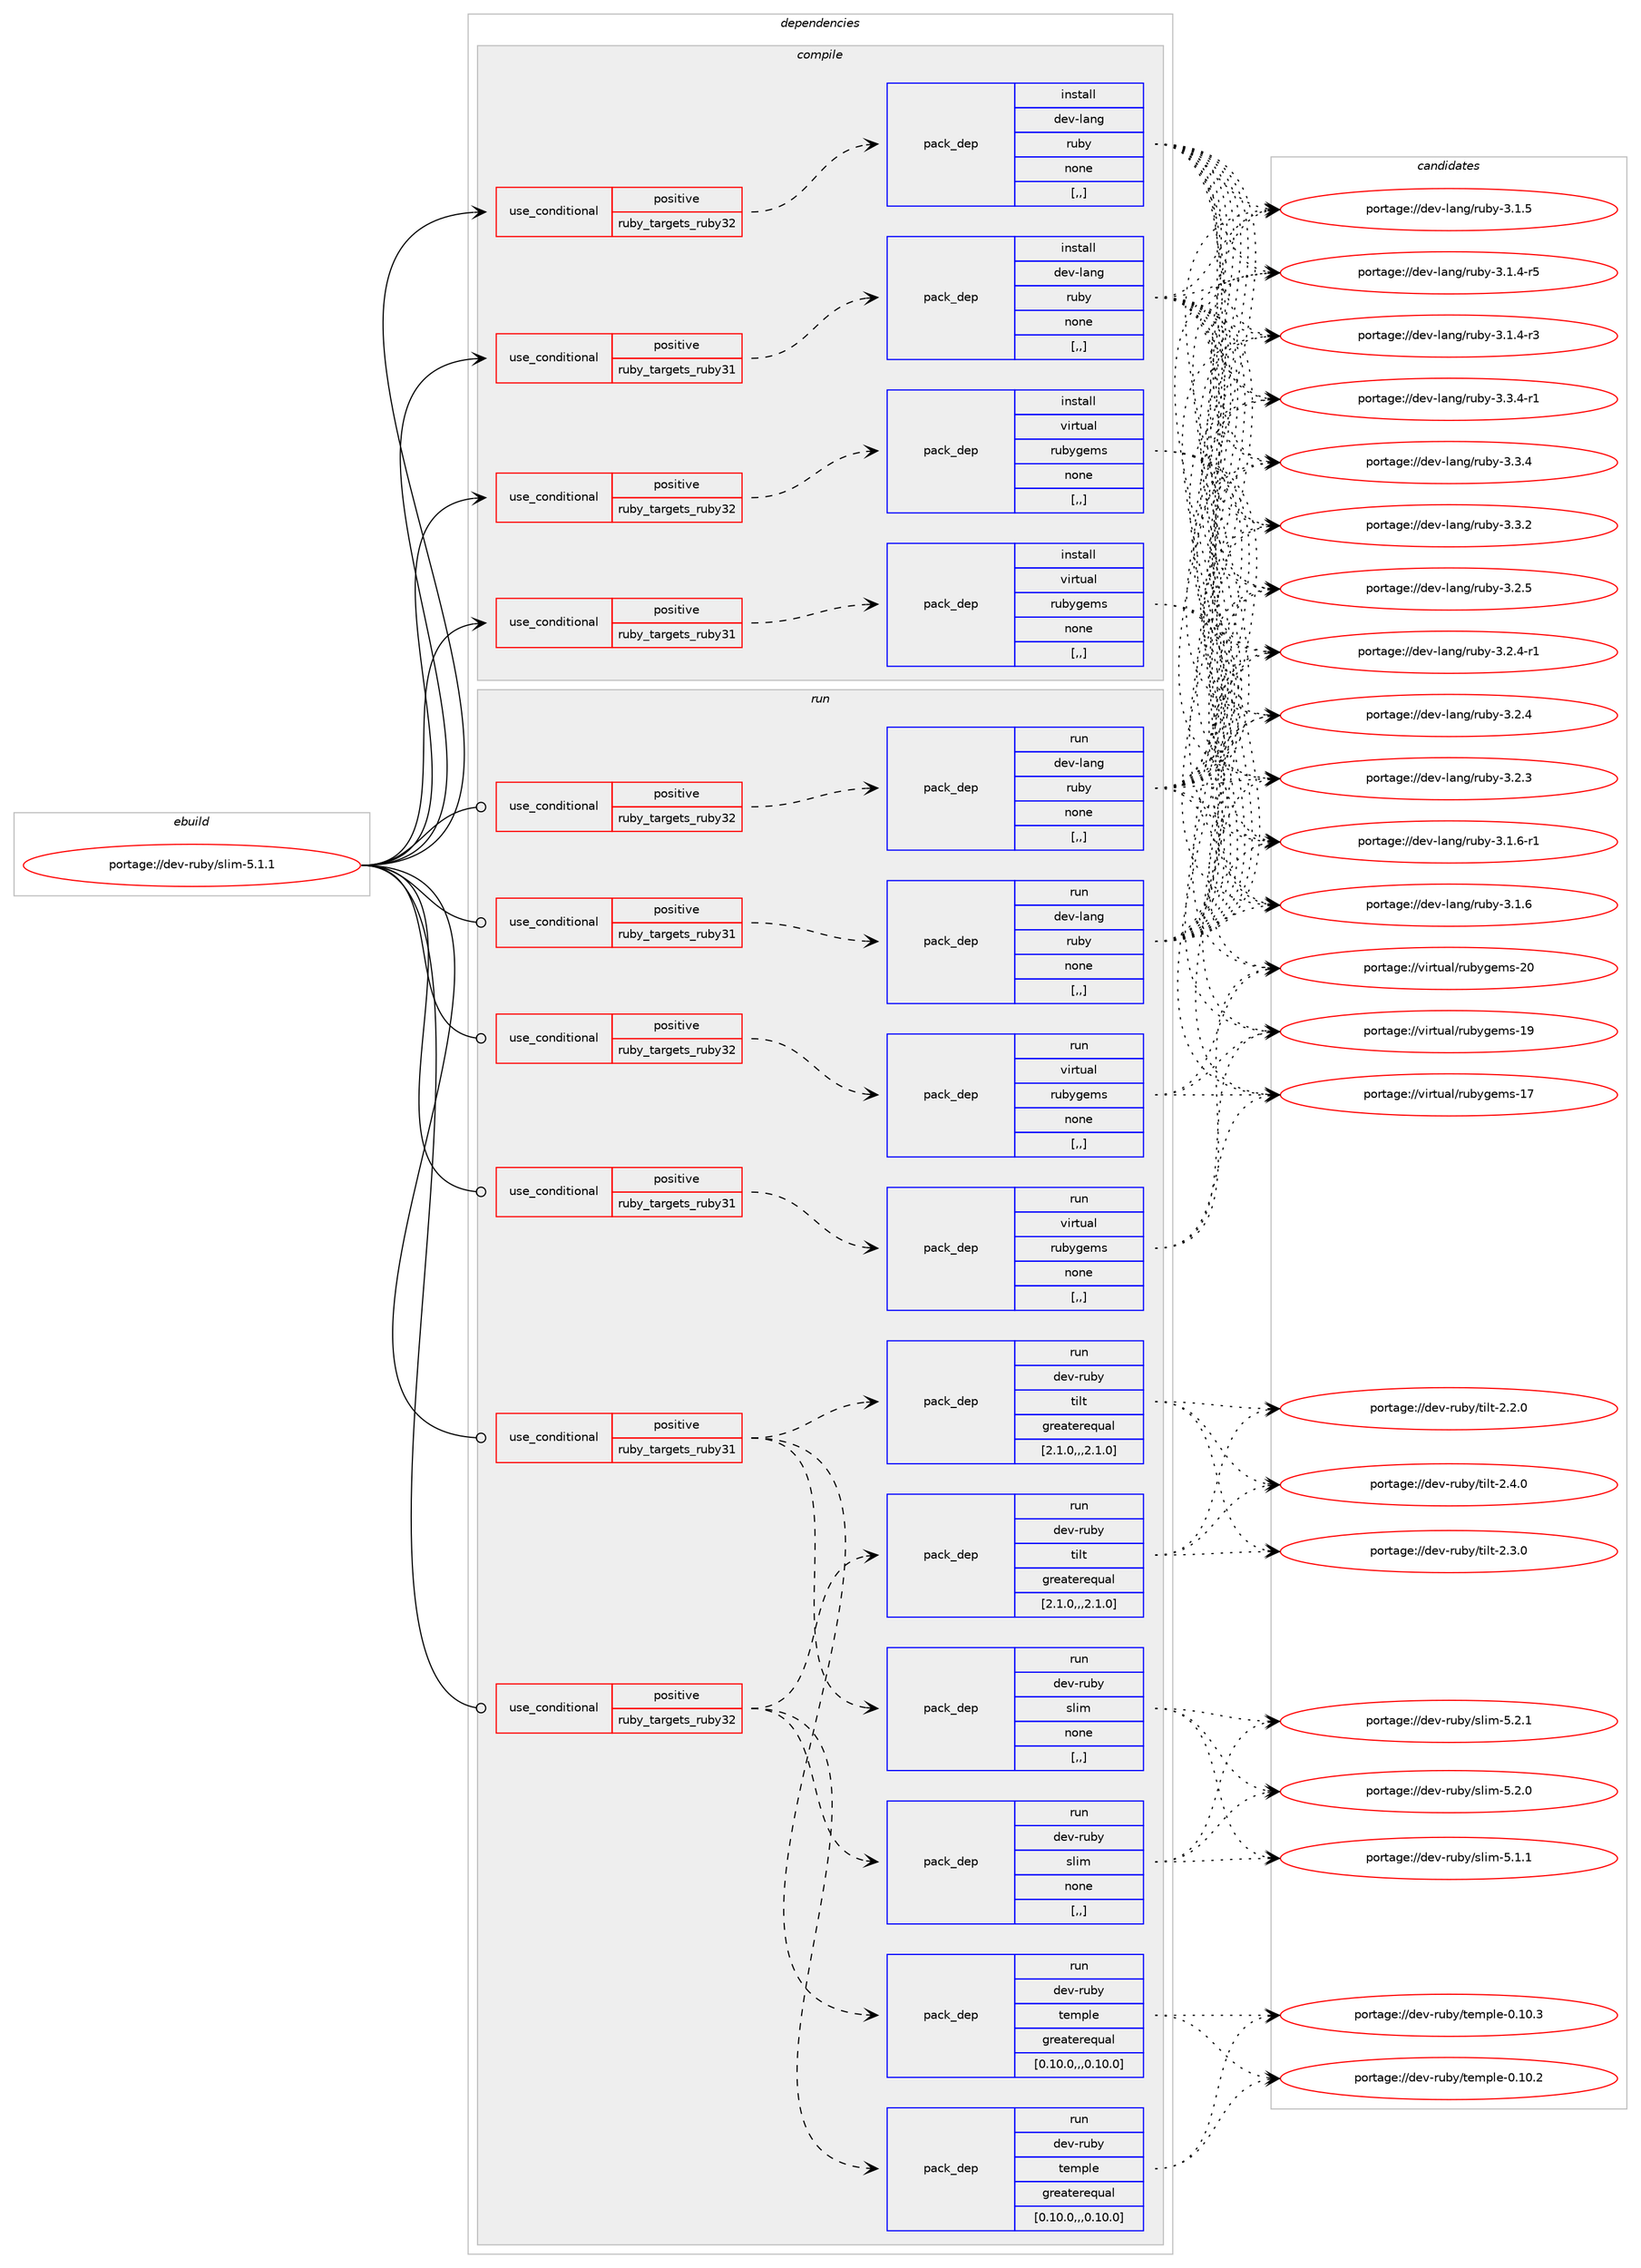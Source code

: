 digraph prolog {

# *************
# Graph options
# *************

newrank=true;
concentrate=true;
compound=true;
graph [rankdir=LR,fontname=Helvetica,fontsize=10,ranksep=1.5];#, ranksep=2.5, nodesep=0.2];
edge  [arrowhead=vee];
node  [fontname=Helvetica,fontsize=10];

# **********
# The ebuild
# **********

subgraph cluster_leftcol {
color=gray;
label=<<i>ebuild</i>>;
id [label="portage://dev-ruby/slim-5.1.1", color=red, width=4, href="../dev-ruby/slim-5.1.1.svg"];
}

# ****************
# The dependencies
# ****************

subgraph cluster_midcol {
color=gray;
label=<<i>dependencies</i>>;
subgraph cluster_compile {
fillcolor="#eeeeee";
style=filled;
label=<<i>compile</i>>;
subgraph cond56779 {
dependency203705 [label=<<TABLE BORDER="0" CELLBORDER="1" CELLSPACING="0" CELLPADDING="4"><TR><TD ROWSPAN="3" CELLPADDING="10">use_conditional</TD></TR><TR><TD>positive</TD></TR><TR><TD>ruby_targets_ruby31</TD></TR></TABLE>>, shape=none, color=red];
subgraph pack145540 {
dependency203706 [label=<<TABLE BORDER="0" CELLBORDER="1" CELLSPACING="0" CELLPADDING="4" WIDTH="220"><TR><TD ROWSPAN="6" CELLPADDING="30">pack_dep</TD></TR><TR><TD WIDTH="110">install</TD></TR><TR><TD>dev-lang</TD></TR><TR><TD>ruby</TD></TR><TR><TD>none</TD></TR><TR><TD>[,,]</TD></TR></TABLE>>, shape=none, color=blue];
}
dependency203705:e -> dependency203706:w [weight=20,style="dashed",arrowhead="vee"];
}
id:e -> dependency203705:w [weight=20,style="solid",arrowhead="vee"];
subgraph cond56780 {
dependency203707 [label=<<TABLE BORDER="0" CELLBORDER="1" CELLSPACING="0" CELLPADDING="4"><TR><TD ROWSPAN="3" CELLPADDING="10">use_conditional</TD></TR><TR><TD>positive</TD></TR><TR><TD>ruby_targets_ruby31</TD></TR></TABLE>>, shape=none, color=red];
subgraph pack145541 {
dependency203708 [label=<<TABLE BORDER="0" CELLBORDER="1" CELLSPACING="0" CELLPADDING="4" WIDTH="220"><TR><TD ROWSPAN="6" CELLPADDING="30">pack_dep</TD></TR><TR><TD WIDTH="110">install</TD></TR><TR><TD>virtual</TD></TR><TR><TD>rubygems</TD></TR><TR><TD>none</TD></TR><TR><TD>[,,]</TD></TR></TABLE>>, shape=none, color=blue];
}
dependency203707:e -> dependency203708:w [weight=20,style="dashed",arrowhead="vee"];
}
id:e -> dependency203707:w [weight=20,style="solid",arrowhead="vee"];
subgraph cond56781 {
dependency203709 [label=<<TABLE BORDER="0" CELLBORDER="1" CELLSPACING="0" CELLPADDING="4"><TR><TD ROWSPAN="3" CELLPADDING="10">use_conditional</TD></TR><TR><TD>positive</TD></TR><TR><TD>ruby_targets_ruby32</TD></TR></TABLE>>, shape=none, color=red];
subgraph pack145542 {
dependency203710 [label=<<TABLE BORDER="0" CELLBORDER="1" CELLSPACING="0" CELLPADDING="4" WIDTH="220"><TR><TD ROWSPAN="6" CELLPADDING="30">pack_dep</TD></TR><TR><TD WIDTH="110">install</TD></TR><TR><TD>dev-lang</TD></TR><TR><TD>ruby</TD></TR><TR><TD>none</TD></TR><TR><TD>[,,]</TD></TR></TABLE>>, shape=none, color=blue];
}
dependency203709:e -> dependency203710:w [weight=20,style="dashed",arrowhead="vee"];
}
id:e -> dependency203709:w [weight=20,style="solid",arrowhead="vee"];
subgraph cond56782 {
dependency203711 [label=<<TABLE BORDER="0" CELLBORDER="1" CELLSPACING="0" CELLPADDING="4"><TR><TD ROWSPAN="3" CELLPADDING="10">use_conditional</TD></TR><TR><TD>positive</TD></TR><TR><TD>ruby_targets_ruby32</TD></TR></TABLE>>, shape=none, color=red];
subgraph pack145543 {
dependency203712 [label=<<TABLE BORDER="0" CELLBORDER="1" CELLSPACING="0" CELLPADDING="4" WIDTH="220"><TR><TD ROWSPAN="6" CELLPADDING="30">pack_dep</TD></TR><TR><TD WIDTH="110">install</TD></TR><TR><TD>virtual</TD></TR><TR><TD>rubygems</TD></TR><TR><TD>none</TD></TR><TR><TD>[,,]</TD></TR></TABLE>>, shape=none, color=blue];
}
dependency203711:e -> dependency203712:w [weight=20,style="dashed",arrowhead="vee"];
}
id:e -> dependency203711:w [weight=20,style="solid",arrowhead="vee"];
}
subgraph cluster_compileandrun {
fillcolor="#eeeeee";
style=filled;
label=<<i>compile and run</i>>;
}
subgraph cluster_run {
fillcolor="#eeeeee";
style=filled;
label=<<i>run</i>>;
subgraph cond56783 {
dependency203713 [label=<<TABLE BORDER="0" CELLBORDER="1" CELLSPACING="0" CELLPADDING="4"><TR><TD ROWSPAN="3" CELLPADDING="10">use_conditional</TD></TR><TR><TD>positive</TD></TR><TR><TD>ruby_targets_ruby31</TD></TR></TABLE>>, shape=none, color=red];
subgraph pack145544 {
dependency203714 [label=<<TABLE BORDER="0" CELLBORDER="1" CELLSPACING="0" CELLPADDING="4" WIDTH="220"><TR><TD ROWSPAN="6" CELLPADDING="30">pack_dep</TD></TR><TR><TD WIDTH="110">run</TD></TR><TR><TD>dev-lang</TD></TR><TR><TD>ruby</TD></TR><TR><TD>none</TD></TR><TR><TD>[,,]</TD></TR></TABLE>>, shape=none, color=blue];
}
dependency203713:e -> dependency203714:w [weight=20,style="dashed",arrowhead="vee"];
}
id:e -> dependency203713:w [weight=20,style="solid",arrowhead="odot"];
subgraph cond56784 {
dependency203715 [label=<<TABLE BORDER="0" CELLBORDER="1" CELLSPACING="0" CELLPADDING="4"><TR><TD ROWSPAN="3" CELLPADDING="10">use_conditional</TD></TR><TR><TD>positive</TD></TR><TR><TD>ruby_targets_ruby31</TD></TR></TABLE>>, shape=none, color=red];
subgraph pack145545 {
dependency203716 [label=<<TABLE BORDER="0" CELLBORDER="1" CELLSPACING="0" CELLPADDING="4" WIDTH="220"><TR><TD ROWSPAN="6" CELLPADDING="30">pack_dep</TD></TR><TR><TD WIDTH="110">run</TD></TR><TR><TD>virtual</TD></TR><TR><TD>rubygems</TD></TR><TR><TD>none</TD></TR><TR><TD>[,,]</TD></TR></TABLE>>, shape=none, color=blue];
}
dependency203715:e -> dependency203716:w [weight=20,style="dashed",arrowhead="vee"];
}
id:e -> dependency203715:w [weight=20,style="solid",arrowhead="odot"];
subgraph cond56785 {
dependency203717 [label=<<TABLE BORDER="0" CELLBORDER="1" CELLSPACING="0" CELLPADDING="4"><TR><TD ROWSPAN="3" CELLPADDING="10">use_conditional</TD></TR><TR><TD>positive</TD></TR><TR><TD>ruby_targets_ruby31</TD></TR></TABLE>>, shape=none, color=red];
subgraph pack145546 {
dependency203718 [label=<<TABLE BORDER="0" CELLBORDER="1" CELLSPACING="0" CELLPADDING="4" WIDTH="220"><TR><TD ROWSPAN="6" CELLPADDING="30">pack_dep</TD></TR><TR><TD WIDTH="110">run</TD></TR><TR><TD>dev-ruby</TD></TR><TR><TD>slim</TD></TR><TR><TD>none</TD></TR><TR><TD>[,,]</TD></TR></TABLE>>, shape=none, color=blue];
}
dependency203717:e -> dependency203718:w [weight=20,style="dashed",arrowhead="vee"];
subgraph pack145547 {
dependency203719 [label=<<TABLE BORDER="0" CELLBORDER="1" CELLSPACING="0" CELLPADDING="4" WIDTH="220"><TR><TD ROWSPAN="6" CELLPADDING="30">pack_dep</TD></TR><TR><TD WIDTH="110">run</TD></TR><TR><TD>dev-ruby</TD></TR><TR><TD>tilt</TD></TR><TR><TD>greaterequal</TD></TR><TR><TD>[2.1.0,,,2.1.0]</TD></TR></TABLE>>, shape=none, color=blue];
}
dependency203717:e -> dependency203719:w [weight=20,style="dashed",arrowhead="vee"];
subgraph pack145548 {
dependency203720 [label=<<TABLE BORDER="0" CELLBORDER="1" CELLSPACING="0" CELLPADDING="4" WIDTH="220"><TR><TD ROWSPAN="6" CELLPADDING="30">pack_dep</TD></TR><TR><TD WIDTH="110">run</TD></TR><TR><TD>dev-ruby</TD></TR><TR><TD>temple</TD></TR><TR><TD>greaterequal</TD></TR><TR><TD>[0.10.0,,,0.10.0]</TD></TR></TABLE>>, shape=none, color=blue];
}
dependency203717:e -> dependency203720:w [weight=20,style="dashed",arrowhead="vee"];
}
id:e -> dependency203717:w [weight=20,style="solid",arrowhead="odot"];
subgraph cond56786 {
dependency203721 [label=<<TABLE BORDER="0" CELLBORDER="1" CELLSPACING="0" CELLPADDING="4"><TR><TD ROWSPAN="3" CELLPADDING="10">use_conditional</TD></TR><TR><TD>positive</TD></TR><TR><TD>ruby_targets_ruby32</TD></TR></TABLE>>, shape=none, color=red];
subgraph pack145549 {
dependency203722 [label=<<TABLE BORDER="0" CELLBORDER="1" CELLSPACING="0" CELLPADDING="4" WIDTH="220"><TR><TD ROWSPAN="6" CELLPADDING="30">pack_dep</TD></TR><TR><TD WIDTH="110">run</TD></TR><TR><TD>dev-lang</TD></TR><TR><TD>ruby</TD></TR><TR><TD>none</TD></TR><TR><TD>[,,]</TD></TR></TABLE>>, shape=none, color=blue];
}
dependency203721:e -> dependency203722:w [weight=20,style="dashed",arrowhead="vee"];
}
id:e -> dependency203721:w [weight=20,style="solid",arrowhead="odot"];
subgraph cond56787 {
dependency203723 [label=<<TABLE BORDER="0" CELLBORDER="1" CELLSPACING="0" CELLPADDING="4"><TR><TD ROWSPAN="3" CELLPADDING="10">use_conditional</TD></TR><TR><TD>positive</TD></TR><TR><TD>ruby_targets_ruby32</TD></TR></TABLE>>, shape=none, color=red];
subgraph pack145550 {
dependency203724 [label=<<TABLE BORDER="0" CELLBORDER="1" CELLSPACING="0" CELLPADDING="4" WIDTH="220"><TR><TD ROWSPAN="6" CELLPADDING="30">pack_dep</TD></TR><TR><TD WIDTH="110">run</TD></TR><TR><TD>virtual</TD></TR><TR><TD>rubygems</TD></TR><TR><TD>none</TD></TR><TR><TD>[,,]</TD></TR></TABLE>>, shape=none, color=blue];
}
dependency203723:e -> dependency203724:w [weight=20,style="dashed",arrowhead="vee"];
}
id:e -> dependency203723:w [weight=20,style="solid",arrowhead="odot"];
subgraph cond56788 {
dependency203725 [label=<<TABLE BORDER="0" CELLBORDER="1" CELLSPACING="0" CELLPADDING="4"><TR><TD ROWSPAN="3" CELLPADDING="10">use_conditional</TD></TR><TR><TD>positive</TD></TR><TR><TD>ruby_targets_ruby32</TD></TR></TABLE>>, shape=none, color=red];
subgraph pack145551 {
dependency203726 [label=<<TABLE BORDER="0" CELLBORDER="1" CELLSPACING="0" CELLPADDING="4" WIDTH="220"><TR><TD ROWSPAN="6" CELLPADDING="30">pack_dep</TD></TR><TR><TD WIDTH="110">run</TD></TR><TR><TD>dev-ruby</TD></TR><TR><TD>slim</TD></TR><TR><TD>none</TD></TR><TR><TD>[,,]</TD></TR></TABLE>>, shape=none, color=blue];
}
dependency203725:e -> dependency203726:w [weight=20,style="dashed",arrowhead="vee"];
subgraph pack145552 {
dependency203727 [label=<<TABLE BORDER="0" CELLBORDER="1" CELLSPACING="0" CELLPADDING="4" WIDTH="220"><TR><TD ROWSPAN="6" CELLPADDING="30">pack_dep</TD></TR><TR><TD WIDTH="110">run</TD></TR><TR><TD>dev-ruby</TD></TR><TR><TD>tilt</TD></TR><TR><TD>greaterequal</TD></TR><TR><TD>[2.1.0,,,2.1.0]</TD></TR></TABLE>>, shape=none, color=blue];
}
dependency203725:e -> dependency203727:w [weight=20,style="dashed",arrowhead="vee"];
subgraph pack145553 {
dependency203728 [label=<<TABLE BORDER="0" CELLBORDER="1" CELLSPACING="0" CELLPADDING="4" WIDTH="220"><TR><TD ROWSPAN="6" CELLPADDING="30">pack_dep</TD></TR><TR><TD WIDTH="110">run</TD></TR><TR><TD>dev-ruby</TD></TR><TR><TD>temple</TD></TR><TR><TD>greaterequal</TD></TR><TR><TD>[0.10.0,,,0.10.0]</TD></TR></TABLE>>, shape=none, color=blue];
}
dependency203725:e -> dependency203728:w [weight=20,style="dashed",arrowhead="vee"];
}
id:e -> dependency203725:w [weight=20,style="solid",arrowhead="odot"];
}
}

# **************
# The candidates
# **************

subgraph cluster_choices {
rank=same;
color=gray;
label=<<i>candidates</i>>;

subgraph choice145540 {
color=black;
nodesep=1;
choice100101118451089711010347114117981214551465146524511449 [label="portage://dev-lang/ruby-3.3.4-r1", color=red, width=4,href="../dev-lang/ruby-3.3.4-r1.svg"];
choice10010111845108971101034711411798121455146514652 [label="portage://dev-lang/ruby-3.3.4", color=red, width=4,href="../dev-lang/ruby-3.3.4.svg"];
choice10010111845108971101034711411798121455146514650 [label="portage://dev-lang/ruby-3.3.2", color=red, width=4,href="../dev-lang/ruby-3.3.2.svg"];
choice10010111845108971101034711411798121455146504653 [label="portage://dev-lang/ruby-3.2.5", color=red, width=4,href="../dev-lang/ruby-3.2.5.svg"];
choice100101118451089711010347114117981214551465046524511449 [label="portage://dev-lang/ruby-3.2.4-r1", color=red, width=4,href="../dev-lang/ruby-3.2.4-r1.svg"];
choice10010111845108971101034711411798121455146504652 [label="portage://dev-lang/ruby-3.2.4", color=red, width=4,href="../dev-lang/ruby-3.2.4.svg"];
choice10010111845108971101034711411798121455146504651 [label="portage://dev-lang/ruby-3.2.3", color=red, width=4,href="../dev-lang/ruby-3.2.3.svg"];
choice100101118451089711010347114117981214551464946544511449 [label="portage://dev-lang/ruby-3.1.6-r1", color=red, width=4,href="../dev-lang/ruby-3.1.6-r1.svg"];
choice10010111845108971101034711411798121455146494654 [label="portage://dev-lang/ruby-3.1.6", color=red, width=4,href="../dev-lang/ruby-3.1.6.svg"];
choice10010111845108971101034711411798121455146494653 [label="portage://dev-lang/ruby-3.1.5", color=red, width=4,href="../dev-lang/ruby-3.1.5.svg"];
choice100101118451089711010347114117981214551464946524511453 [label="portage://dev-lang/ruby-3.1.4-r5", color=red, width=4,href="../dev-lang/ruby-3.1.4-r5.svg"];
choice100101118451089711010347114117981214551464946524511451 [label="portage://dev-lang/ruby-3.1.4-r3", color=red, width=4,href="../dev-lang/ruby-3.1.4-r3.svg"];
dependency203706:e -> choice100101118451089711010347114117981214551465146524511449:w [style=dotted,weight="100"];
dependency203706:e -> choice10010111845108971101034711411798121455146514652:w [style=dotted,weight="100"];
dependency203706:e -> choice10010111845108971101034711411798121455146514650:w [style=dotted,weight="100"];
dependency203706:e -> choice10010111845108971101034711411798121455146504653:w [style=dotted,weight="100"];
dependency203706:e -> choice100101118451089711010347114117981214551465046524511449:w [style=dotted,weight="100"];
dependency203706:e -> choice10010111845108971101034711411798121455146504652:w [style=dotted,weight="100"];
dependency203706:e -> choice10010111845108971101034711411798121455146504651:w [style=dotted,weight="100"];
dependency203706:e -> choice100101118451089711010347114117981214551464946544511449:w [style=dotted,weight="100"];
dependency203706:e -> choice10010111845108971101034711411798121455146494654:w [style=dotted,weight="100"];
dependency203706:e -> choice10010111845108971101034711411798121455146494653:w [style=dotted,weight="100"];
dependency203706:e -> choice100101118451089711010347114117981214551464946524511453:w [style=dotted,weight="100"];
dependency203706:e -> choice100101118451089711010347114117981214551464946524511451:w [style=dotted,weight="100"];
}
subgraph choice145541 {
color=black;
nodesep=1;
choice118105114116117971084711411798121103101109115455048 [label="portage://virtual/rubygems-20", color=red, width=4,href="../virtual/rubygems-20.svg"];
choice118105114116117971084711411798121103101109115454957 [label="portage://virtual/rubygems-19", color=red, width=4,href="../virtual/rubygems-19.svg"];
choice118105114116117971084711411798121103101109115454955 [label="portage://virtual/rubygems-17", color=red, width=4,href="../virtual/rubygems-17.svg"];
dependency203708:e -> choice118105114116117971084711411798121103101109115455048:w [style=dotted,weight="100"];
dependency203708:e -> choice118105114116117971084711411798121103101109115454957:w [style=dotted,weight="100"];
dependency203708:e -> choice118105114116117971084711411798121103101109115454955:w [style=dotted,weight="100"];
}
subgraph choice145542 {
color=black;
nodesep=1;
choice100101118451089711010347114117981214551465146524511449 [label="portage://dev-lang/ruby-3.3.4-r1", color=red, width=4,href="../dev-lang/ruby-3.3.4-r1.svg"];
choice10010111845108971101034711411798121455146514652 [label="portage://dev-lang/ruby-3.3.4", color=red, width=4,href="../dev-lang/ruby-3.3.4.svg"];
choice10010111845108971101034711411798121455146514650 [label="portage://dev-lang/ruby-3.3.2", color=red, width=4,href="../dev-lang/ruby-3.3.2.svg"];
choice10010111845108971101034711411798121455146504653 [label="portage://dev-lang/ruby-3.2.5", color=red, width=4,href="../dev-lang/ruby-3.2.5.svg"];
choice100101118451089711010347114117981214551465046524511449 [label="portage://dev-lang/ruby-3.2.4-r1", color=red, width=4,href="../dev-lang/ruby-3.2.4-r1.svg"];
choice10010111845108971101034711411798121455146504652 [label="portage://dev-lang/ruby-3.2.4", color=red, width=4,href="../dev-lang/ruby-3.2.4.svg"];
choice10010111845108971101034711411798121455146504651 [label="portage://dev-lang/ruby-3.2.3", color=red, width=4,href="../dev-lang/ruby-3.2.3.svg"];
choice100101118451089711010347114117981214551464946544511449 [label="portage://dev-lang/ruby-3.1.6-r1", color=red, width=4,href="../dev-lang/ruby-3.1.6-r1.svg"];
choice10010111845108971101034711411798121455146494654 [label="portage://dev-lang/ruby-3.1.6", color=red, width=4,href="../dev-lang/ruby-3.1.6.svg"];
choice10010111845108971101034711411798121455146494653 [label="portage://dev-lang/ruby-3.1.5", color=red, width=4,href="../dev-lang/ruby-3.1.5.svg"];
choice100101118451089711010347114117981214551464946524511453 [label="portage://dev-lang/ruby-3.1.4-r5", color=red, width=4,href="../dev-lang/ruby-3.1.4-r5.svg"];
choice100101118451089711010347114117981214551464946524511451 [label="portage://dev-lang/ruby-3.1.4-r3", color=red, width=4,href="../dev-lang/ruby-3.1.4-r3.svg"];
dependency203710:e -> choice100101118451089711010347114117981214551465146524511449:w [style=dotted,weight="100"];
dependency203710:e -> choice10010111845108971101034711411798121455146514652:w [style=dotted,weight="100"];
dependency203710:e -> choice10010111845108971101034711411798121455146514650:w [style=dotted,weight="100"];
dependency203710:e -> choice10010111845108971101034711411798121455146504653:w [style=dotted,weight="100"];
dependency203710:e -> choice100101118451089711010347114117981214551465046524511449:w [style=dotted,weight="100"];
dependency203710:e -> choice10010111845108971101034711411798121455146504652:w [style=dotted,weight="100"];
dependency203710:e -> choice10010111845108971101034711411798121455146504651:w [style=dotted,weight="100"];
dependency203710:e -> choice100101118451089711010347114117981214551464946544511449:w [style=dotted,weight="100"];
dependency203710:e -> choice10010111845108971101034711411798121455146494654:w [style=dotted,weight="100"];
dependency203710:e -> choice10010111845108971101034711411798121455146494653:w [style=dotted,weight="100"];
dependency203710:e -> choice100101118451089711010347114117981214551464946524511453:w [style=dotted,weight="100"];
dependency203710:e -> choice100101118451089711010347114117981214551464946524511451:w [style=dotted,weight="100"];
}
subgraph choice145543 {
color=black;
nodesep=1;
choice118105114116117971084711411798121103101109115455048 [label="portage://virtual/rubygems-20", color=red, width=4,href="../virtual/rubygems-20.svg"];
choice118105114116117971084711411798121103101109115454957 [label="portage://virtual/rubygems-19", color=red, width=4,href="../virtual/rubygems-19.svg"];
choice118105114116117971084711411798121103101109115454955 [label="portage://virtual/rubygems-17", color=red, width=4,href="../virtual/rubygems-17.svg"];
dependency203712:e -> choice118105114116117971084711411798121103101109115455048:w [style=dotted,weight="100"];
dependency203712:e -> choice118105114116117971084711411798121103101109115454957:w [style=dotted,weight="100"];
dependency203712:e -> choice118105114116117971084711411798121103101109115454955:w [style=dotted,weight="100"];
}
subgraph choice145544 {
color=black;
nodesep=1;
choice100101118451089711010347114117981214551465146524511449 [label="portage://dev-lang/ruby-3.3.4-r1", color=red, width=4,href="../dev-lang/ruby-3.3.4-r1.svg"];
choice10010111845108971101034711411798121455146514652 [label="portage://dev-lang/ruby-3.3.4", color=red, width=4,href="../dev-lang/ruby-3.3.4.svg"];
choice10010111845108971101034711411798121455146514650 [label="portage://dev-lang/ruby-3.3.2", color=red, width=4,href="../dev-lang/ruby-3.3.2.svg"];
choice10010111845108971101034711411798121455146504653 [label="portage://dev-lang/ruby-3.2.5", color=red, width=4,href="../dev-lang/ruby-3.2.5.svg"];
choice100101118451089711010347114117981214551465046524511449 [label="portage://dev-lang/ruby-3.2.4-r1", color=red, width=4,href="../dev-lang/ruby-3.2.4-r1.svg"];
choice10010111845108971101034711411798121455146504652 [label="portage://dev-lang/ruby-3.2.4", color=red, width=4,href="../dev-lang/ruby-3.2.4.svg"];
choice10010111845108971101034711411798121455146504651 [label="portage://dev-lang/ruby-3.2.3", color=red, width=4,href="../dev-lang/ruby-3.2.3.svg"];
choice100101118451089711010347114117981214551464946544511449 [label="portage://dev-lang/ruby-3.1.6-r1", color=red, width=4,href="../dev-lang/ruby-3.1.6-r1.svg"];
choice10010111845108971101034711411798121455146494654 [label="portage://dev-lang/ruby-3.1.6", color=red, width=4,href="../dev-lang/ruby-3.1.6.svg"];
choice10010111845108971101034711411798121455146494653 [label="portage://dev-lang/ruby-3.1.5", color=red, width=4,href="../dev-lang/ruby-3.1.5.svg"];
choice100101118451089711010347114117981214551464946524511453 [label="portage://dev-lang/ruby-3.1.4-r5", color=red, width=4,href="../dev-lang/ruby-3.1.4-r5.svg"];
choice100101118451089711010347114117981214551464946524511451 [label="portage://dev-lang/ruby-3.1.4-r3", color=red, width=4,href="../dev-lang/ruby-3.1.4-r3.svg"];
dependency203714:e -> choice100101118451089711010347114117981214551465146524511449:w [style=dotted,weight="100"];
dependency203714:e -> choice10010111845108971101034711411798121455146514652:w [style=dotted,weight="100"];
dependency203714:e -> choice10010111845108971101034711411798121455146514650:w [style=dotted,weight="100"];
dependency203714:e -> choice10010111845108971101034711411798121455146504653:w [style=dotted,weight="100"];
dependency203714:e -> choice100101118451089711010347114117981214551465046524511449:w [style=dotted,weight="100"];
dependency203714:e -> choice10010111845108971101034711411798121455146504652:w [style=dotted,weight="100"];
dependency203714:e -> choice10010111845108971101034711411798121455146504651:w [style=dotted,weight="100"];
dependency203714:e -> choice100101118451089711010347114117981214551464946544511449:w [style=dotted,weight="100"];
dependency203714:e -> choice10010111845108971101034711411798121455146494654:w [style=dotted,weight="100"];
dependency203714:e -> choice10010111845108971101034711411798121455146494653:w [style=dotted,weight="100"];
dependency203714:e -> choice100101118451089711010347114117981214551464946524511453:w [style=dotted,weight="100"];
dependency203714:e -> choice100101118451089711010347114117981214551464946524511451:w [style=dotted,weight="100"];
}
subgraph choice145545 {
color=black;
nodesep=1;
choice118105114116117971084711411798121103101109115455048 [label="portage://virtual/rubygems-20", color=red, width=4,href="../virtual/rubygems-20.svg"];
choice118105114116117971084711411798121103101109115454957 [label="portage://virtual/rubygems-19", color=red, width=4,href="../virtual/rubygems-19.svg"];
choice118105114116117971084711411798121103101109115454955 [label="portage://virtual/rubygems-17", color=red, width=4,href="../virtual/rubygems-17.svg"];
dependency203716:e -> choice118105114116117971084711411798121103101109115455048:w [style=dotted,weight="100"];
dependency203716:e -> choice118105114116117971084711411798121103101109115454957:w [style=dotted,weight="100"];
dependency203716:e -> choice118105114116117971084711411798121103101109115454955:w [style=dotted,weight="100"];
}
subgraph choice145546 {
color=black;
nodesep=1;
choice100101118451141179812147115108105109455346504649 [label="portage://dev-ruby/slim-5.2.1", color=red, width=4,href="../dev-ruby/slim-5.2.1.svg"];
choice100101118451141179812147115108105109455346504648 [label="portage://dev-ruby/slim-5.2.0", color=red, width=4,href="../dev-ruby/slim-5.2.0.svg"];
choice100101118451141179812147115108105109455346494649 [label="portage://dev-ruby/slim-5.1.1", color=red, width=4,href="../dev-ruby/slim-5.1.1.svg"];
dependency203718:e -> choice100101118451141179812147115108105109455346504649:w [style=dotted,weight="100"];
dependency203718:e -> choice100101118451141179812147115108105109455346504648:w [style=dotted,weight="100"];
dependency203718:e -> choice100101118451141179812147115108105109455346494649:w [style=dotted,weight="100"];
}
subgraph choice145547 {
color=black;
nodesep=1;
choice100101118451141179812147116105108116455046524648 [label="portage://dev-ruby/tilt-2.4.0", color=red, width=4,href="../dev-ruby/tilt-2.4.0.svg"];
choice100101118451141179812147116105108116455046514648 [label="portage://dev-ruby/tilt-2.3.0", color=red, width=4,href="../dev-ruby/tilt-2.3.0.svg"];
choice100101118451141179812147116105108116455046504648 [label="portage://dev-ruby/tilt-2.2.0", color=red, width=4,href="../dev-ruby/tilt-2.2.0.svg"];
dependency203719:e -> choice100101118451141179812147116105108116455046524648:w [style=dotted,weight="100"];
dependency203719:e -> choice100101118451141179812147116105108116455046514648:w [style=dotted,weight="100"];
dependency203719:e -> choice100101118451141179812147116105108116455046504648:w [style=dotted,weight="100"];
}
subgraph choice145548 {
color=black;
nodesep=1;
choice10010111845114117981214711610110911210810145484649484651 [label="portage://dev-ruby/temple-0.10.3", color=red, width=4,href="../dev-ruby/temple-0.10.3.svg"];
choice10010111845114117981214711610110911210810145484649484650 [label="portage://dev-ruby/temple-0.10.2", color=red, width=4,href="../dev-ruby/temple-0.10.2.svg"];
dependency203720:e -> choice10010111845114117981214711610110911210810145484649484651:w [style=dotted,weight="100"];
dependency203720:e -> choice10010111845114117981214711610110911210810145484649484650:w [style=dotted,weight="100"];
}
subgraph choice145549 {
color=black;
nodesep=1;
choice100101118451089711010347114117981214551465146524511449 [label="portage://dev-lang/ruby-3.3.4-r1", color=red, width=4,href="../dev-lang/ruby-3.3.4-r1.svg"];
choice10010111845108971101034711411798121455146514652 [label="portage://dev-lang/ruby-3.3.4", color=red, width=4,href="../dev-lang/ruby-3.3.4.svg"];
choice10010111845108971101034711411798121455146514650 [label="portage://dev-lang/ruby-3.3.2", color=red, width=4,href="../dev-lang/ruby-3.3.2.svg"];
choice10010111845108971101034711411798121455146504653 [label="portage://dev-lang/ruby-3.2.5", color=red, width=4,href="../dev-lang/ruby-3.2.5.svg"];
choice100101118451089711010347114117981214551465046524511449 [label="portage://dev-lang/ruby-3.2.4-r1", color=red, width=4,href="../dev-lang/ruby-3.2.4-r1.svg"];
choice10010111845108971101034711411798121455146504652 [label="portage://dev-lang/ruby-3.2.4", color=red, width=4,href="../dev-lang/ruby-3.2.4.svg"];
choice10010111845108971101034711411798121455146504651 [label="portage://dev-lang/ruby-3.2.3", color=red, width=4,href="../dev-lang/ruby-3.2.3.svg"];
choice100101118451089711010347114117981214551464946544511449 [label="portage://dev-lang/ruby-3.1.6-r1", color=red, width=4,href="../dev-lang/ruby-3.1.6-r1.svg"];
choice10010111845108971101034711411798121455146494654 [label="portage://dev-lang/ruby-3.1.6", color=red, width=4,href="../dev-lang/ruby-3.1.6.svg"];
choice10010111845108971101034711411798121455146494653 [label="portage://dev-lang/ruby-3.1.5", color=red, width=4,href="../dev-lang/ruby-3.1.5.svg"];
choice100101118451089711010347114117981214551464946524511453 [label="portage://dev-lang/ruby-3.1.4-r5", color=red, width=4,href="../dev-lang/ruby-3.1.4-r5.svg"];
choice100101118451089711010347114117981214551464946524511451 [label="portage://dev-lang/ruby-3.1.4-r3", color=red, width=4,href="../dev-lang/ruby-3.1.4-r3.svg"];
dependency203722:e -> choice100101118451089711010347114117981214551465146524511449:w [style=dotted,weight="100"];
dependency203722:e -> choice10010111845108971101034711411798121455146514652:w [style=dotted,weight="100"];
dependency203722:e -> choice10010111845108971101034711411798121455146514650:w [style=dotted,weight="100"];
dependency203722:e -> choice10010111845108971101034711411798121455146504653:w [style=dotted,weight="100"];
dependency203722:e -> choice100101118451089711010347114117981214551465046524511449:w [style=dotted,weight="100"];
dependency203722:e -> choice10010111845108971101034711411798121455146504652:w [style=dotted,weight="100"];
dependency203722:e -> choice10010111845108971101034711411798121455146504651:w [style=dotted,weight="100"];
dependency203722:e -> choice100101118451089711010347114117981214551464946544511449:w [style=dotted,weight="100"];
dependency203722:e -> choice10010111845108971101034711411798121455146494654:w [style=dotted,weight="100"];
dependency203722:e -> choice10010111845108971101034711411798121455146494653:w [style=dotted,weight="100"];
dependency203722:e -> choice100101118451089711010347114117981214551464946524511453:w [style=dotted,weight="100"];
dependency203722:e -> choice100101118451089711010347114117981214551464946524511451:w [style=dotted,weight="100"];
}
subgraph choice145550 {
color=black;
nodesep=1;
choice118105114116117971084711411798121103101109115455048 [label="portage://virtual/rubygems-20", color=red, width=4,href="../virtual/rubygems-20.svg"];
choice118105114116117971084711411798121103101109115454957 [label="portage://virtual/rubygems-19", color=red, width=4,href="../virtual/rubygems-19.svg"];
choice118105114116117971084711411798121103101109115454955 [label="portage://virtual/rubygems-17", color=red, width=4,href="../virtual/rubygems-17.svg"];
dependency203724:e -> choice118105114116117971084711411798121103101109115455048:w [style=dotted,weight="100"];
dependency203724:e -> choice118105114116117971084711411798121103101109115454957:w [style=dotted,weight="100"];
dependency203724:e -> choice118105114116117971084711411798121103101109115454955:w [style=dotted,weight="100"];
}
subgraph choice145551 {
color=black;
nodesep=1;
choice100101118451141179812147115108105109455346504649 [label="portage://dev-ruby/slim-5.2.1", color=red, width=4,href="../dev-ruby/slim-5.2.1.svg"];
choice100101118451141179812147115108105109455346504648 [label="portage://dev-ruby/slim-5.2.0", color=red, width=4,href="../dev-ruby/slim-5.2.0.svg"];
choice100101118451141179812147115108105109455346494649 [label="portage://dev-ruby/slim-5.1.1", color=red, width=4,href="../dev-ruby/slim-5.1.1.svg"];
dependency203726:e -> choice100101118451141179812147115108105109455346504649:w [style=dotted,weight="100"];
dependency203726:e -> choice100101118451141179812147115108105109455346504648:w [style=dotted,weight="100"];
dependency203726:e -> choice100101118451141179812147115108105109455346494649:w [style=dotted,weight="100"];
}
subgraph choice145552 {
color=black;
nodesep=1;
choice100101118451141179812147116105108116455046524648 [label="portage://dev-ruby/tilt-2.4.0", color=red, width=4,href="../dev-ruby/tilt-2.4.0.svg"];
choice100101118451141179812147116105108116455046514648 [label="portage://dev-ruby/tilt-2.3.0", color=red, width=4,href="../dev-ruby/tilt-2.3.0.svg"];
choice100101118451141179812147116105108116455046504648 [label="portage://dev-ruby/tilt-2.2.0", color=red, width=4,href="../dev-ruby/tilt-2.2.0.svg"];
dependency203727:e -> choice100101118451141179812147116105108116455046524648:w [style=dotted,weight="100"];
dependency203727:e -> choice100101118451141179812147116105108116455046514648:w [style=dotted,weight="100"];
dependency203727:e -> choice100101118451141179812147116105108116455046504648:w [style=dotted,weight="100"];
}
subgraph choice145553 {
color=black;
nodesep=1;
choice10010111845114117981214711610110911210810145484649484651 [label="portage://dev-ruby/temple-0.10.3", color=red, width=4,href="../dev-ruby/temple-0.10.3.svg"];
choice10010111845114117981214711610110911210810145484649484650 [label="portage://dev-ruby/temple-0.10.2", color=red, width=4,href="../dev-ruby/temple-0.10.2.svg"];
dependency203728:e -> choice10010111845114117981214711610110911210810145484649484651:w [style=dotted,weight="100"];
dependency203728:e -> choice10010111845114117981214711610110911210810145484649484650:w [style=dotted,weight="100"];
}
}

}
